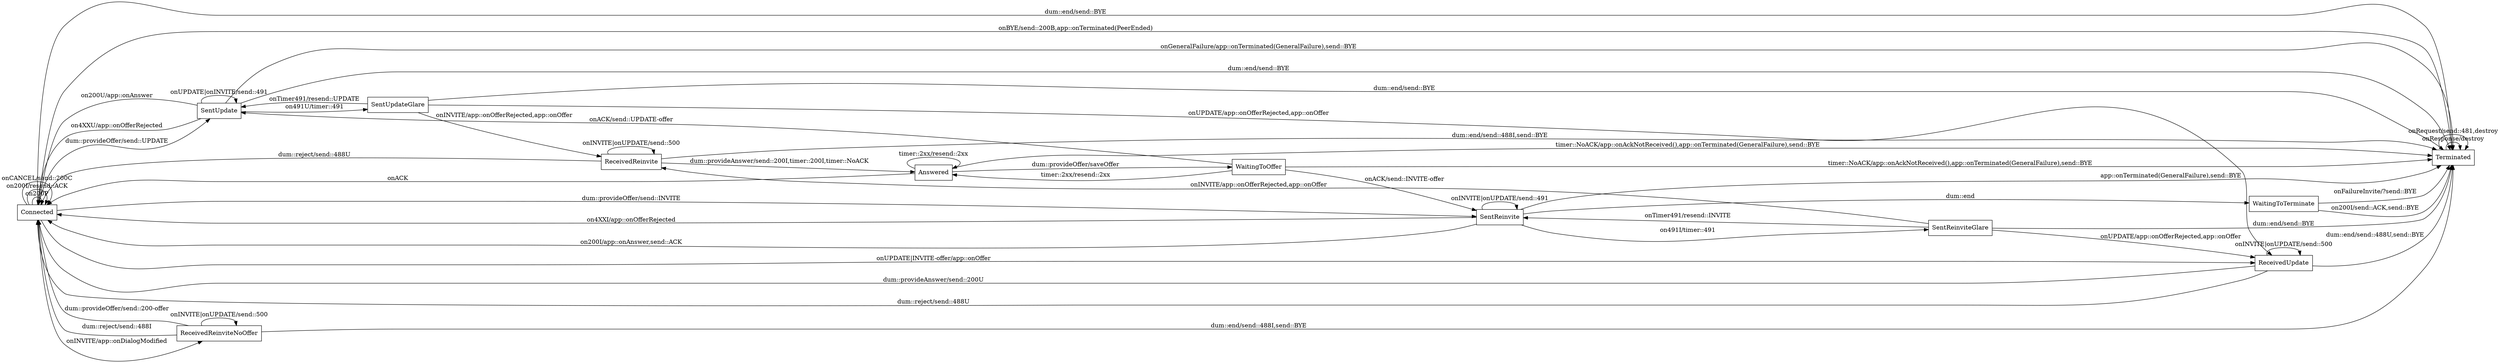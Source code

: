 //  names start with cap are states
//  names start with app:: are appliction handlers
//  names start with dum:: are dum interface to application
//  names start with lower case are actions
//  names start with on are events

digraph UAC {
  rankdir=LR;
  node [shape = box];

  // Should we use UPDATE to send offer or reINVITE? How does the app know which to use? UPDATE needs to get a response right away
  Connected -> SentUpdate                 [ label = "dum::provideOffer/send::UPDATE" ];
  Connected -> SentReinvite               [ label = "dum::provideOffer/send::INVITE" ]; // UPDATE not supported
  Connected -> ReceivedUpdate             [ label = "onUPDATE|INVITE-offer/app::onOffer" ];
  Connected -> ReceivedReinviteNoOffer    [ label = "onINVITE/app::onDialogModified" ];
  Connected -> Connected                  [ label = "on200P" ]; 
  Connected -> Connected                  [ label = "on200I/resend::ACK" ]; 
  Connected -> Connected                  [ label = "onCANCEL/send::200C" ]; // is this right?
  Connected -> Terminated                 [ label = "dum::end/send::BYE" ];
  Connected -> Terminated                 [ label = "onBYE/send::200B,app::onTerminated(PeerEnded)" ];

  SentUpdate -> Connected                 [ label = "on200U/app::onAnswer" ];
  SentUpdate -> Connected                 [ label = "on4XXU/app::onOfferRejected" ];
  SentUpdate -> SentUpdate                [ label = "onUPDATE|onINVITE/send::491" ];
  SentUpdate -> SentUpdateGlare           [ label = "on491U/timer::491" ];  
  SentUpdate -> Terminated                [ label = "onGeneralFailure/app::onTerminated(GeneralFailure),send::BYE" ];
  SentUpdate -> Terminated                [ label = "dum::end/send::BYE" ];

  SentUpdateGlare -> SentUpdate           [ label = "onTimer491/resend::UPDATE" ]; 
  SentUpdateGlare -> ReceivedUpdate       [ label = "onUPDATE/app::onOfferRejected,app::onOffer" ];
  SentUpdateGlare -> ReceivedReinvite     [ label = "onINVITE/app::onOfferRejected,app::onOffer" ];
  SentUpdateGlare -> Terminated           [ label = "dum::end/send::BYE" ];

  SentReinvite -> Connected               [ label = "on200I/app::onAnswer,send::ACK" ];// need to store the ACK
  SentReinvite -> Connected               [ label = "on4XXI/app::onOfferRejected" ];
  SentReinvite -> SentReinvite            [ label = "onINVITE|onUPDATE/send::491" ];
  SentReinvite -> SentReinviteGlare       [ label = "on491I/timer::491" ]; 
  SentReinvite -> WaitingToTerminate      [ label = "dum::end" ];
  SentReinvite -> Terminated              [ label = "app::onTerminated(GeneralFailure),send::BYE" ];

  SentReinviteGlare -> SentReinvite       [ label = "onTimer491/resend::INVITE" ]; 
  SentReinviteGlare -> ReceivedUpdate     [ label = "onUPDATE/app::onOfferRejected,app::onOffer" ];
  SentReinviteGlare -> ReceivedReinvite   [ label = "onINVITE/app::onOfferRejected,app::onOffer" ];
  SentReinviteGlare -> Terminated         [ label = "dum::end/send::BYE" ];


  // If we require the app to synchronously provide an answer to an UPDATE then the 
  // ReceivedUpdate state is not necessary. If we want the app to be able to respond 
  // async then this state is necessary and the app must respond in a timely manner
  ReceivedUpdate -> Connected             [ label = "dum::provideAnswer/send::200U" ];
  ReceivedUpdate -> Connected             [ label = "dum::reject/send::488U" ];
  ReceivedUpdate -> Terminated            [ label = "dum::end/send::488U,send::BYE" ];
  ReceivedUpdate -> ReceivedUpdate        [ label = "onINVITE|onUPDATE/send::500" ]; 

  ReceivedReinvite -> Answered            [ label = "dum::provideAnswer/send::200I,timer::200I,timer::NoACK" ];
  ReceivedReinvite -> Connected           [ label = "dum::reject/send::488U" ];
  ReceivedReinvite -> Terminated          [ label = "dum::end/send::488I,send::BYE" ];
  ReceivedReinvite -> ReceivedReinvite    [ label = "onINVITE|onUPDATE/send::500" ]; 

  Answered -> Answered                    [ label = "timer::2xx/resend::2xx" ];
  Answered -> WaitingToOffer              [ label = "dum::provideOffer/saveOffer" ];
  Answered -> Connected                   [ label = "onACK" ];
  Answered -> Terminated                  [ label = "timer::NoACK/app::onAckNotReceived(),app::onTerminated(GeneralFailure),send::BYE" ];

  WaitingToOffer -> Answered              [ label = "timer::2xx/resend::2xx" ];
  WaitingToOffer -> SentUpdate            [ label = "onACK/send::UPDATE-offer" ]; 
  WaitingToOffer -> SentReinvite          [ label = "onACK/send::INVITE-offer" ]; 
  WaitingToOffer -> Terminated            [ label = "timer::NoACK/app::onAckNotReceived(),app::onTerminated(GeneralFailure),send::BYE" ];

  ReceivedReinviteNoOffer -> Connected    [ label = "dum::provideOffer/send::200-offer" ];
  ReceivedReinviteNoOffer -> Connected    [ label = "dum::reject/send::488I" ];
  ReceivedReinviteNoOffer -> Terminated   [ label = "dum::end/send::488I,send::BYE" ];
  ReceivedReinviteNoOffer -> ReceivedReinviteNoOffer  [ label = "onINVITE|onUPDATE/send::500" ]; 

  WaitingToTerminate -> Terminated        [ label = "on200I/send::ACK,send::BYE" ];
  WaitingToTerminate -> Terminated        [ label = "onFailureInvite/?send::BYE" ];

  Terminated -> Terminated                [ label = "onResponse/destroy" ];
  Terminated -> Terminated                [ label = "onRequest/send::481,destroy" ];
}
